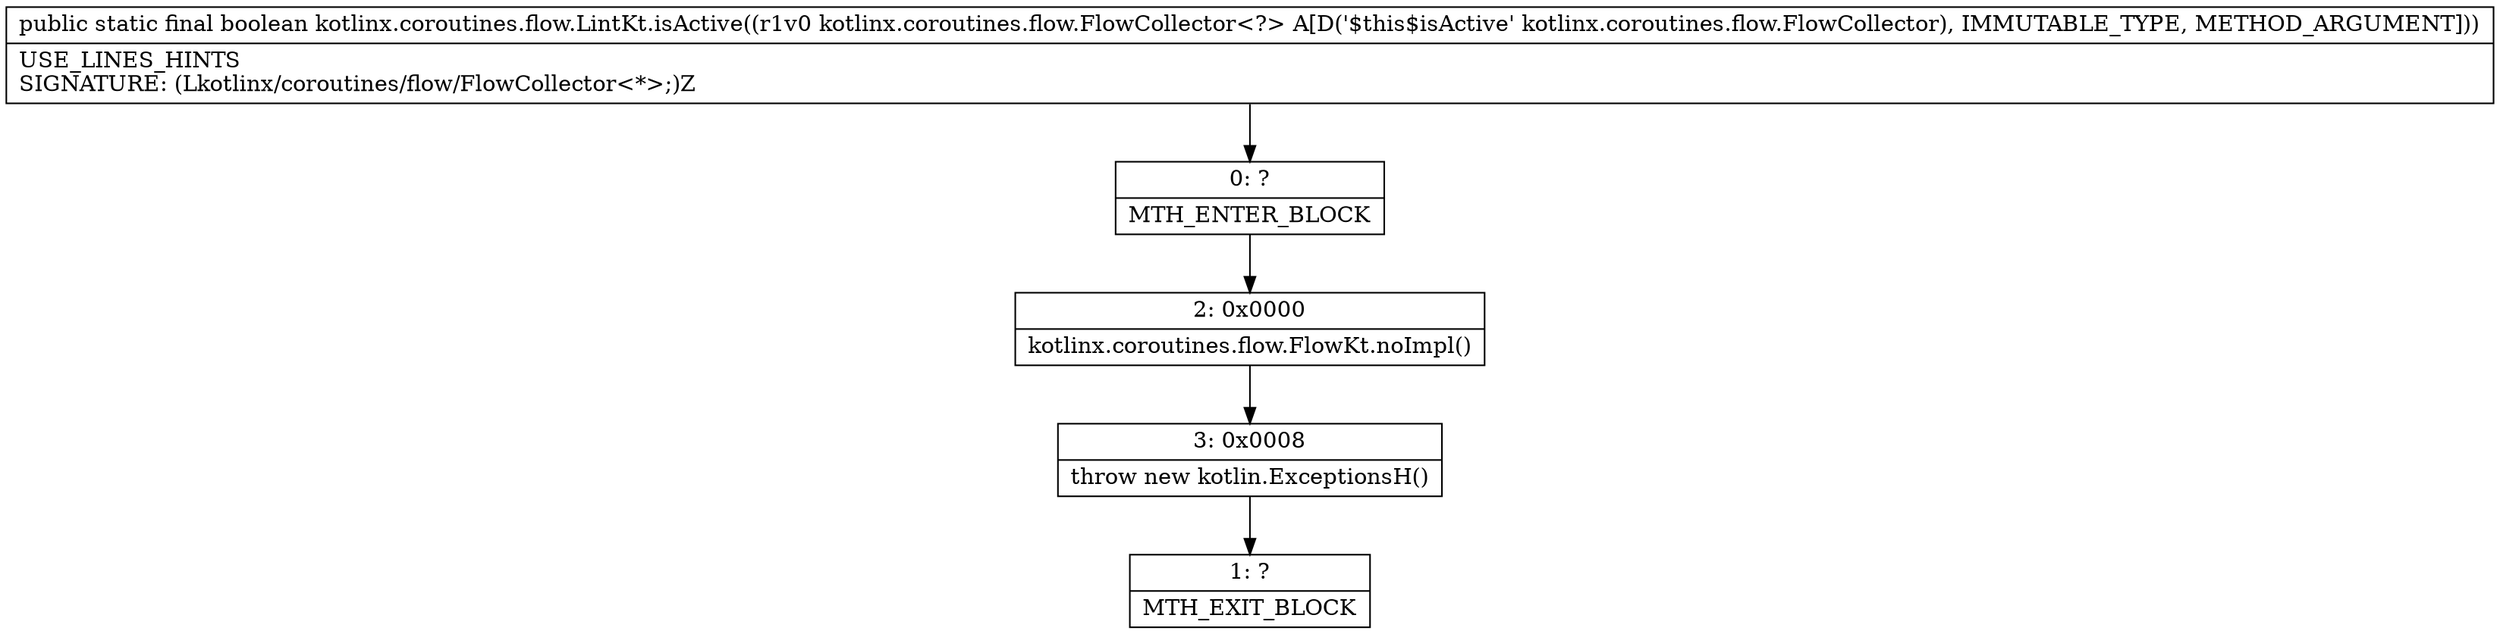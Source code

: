 digraph "CFG forkotlinx.coroutines.flow.LintKt.isActive(Lkotlinx\/coroutines\/flow\/FlowCollector;)Z" {
Node_0 [shape=record,label="{0\:\ ?|MTH_ENTER_BLOCK\l}"];
Node_2 [shape=record,label="{2\:\ 0x0000|kotlinx.coroutines.flow.FlowKt.noImpl()\l}"];
Node_3 [shape=record,label="{3\:\ 0x0008|throw new kotlin.ExceptionsH()\l}"];
Node_1 [shape=record,label="{1\:\ ?|MTH_EXIT_BLOCK\l}"];
MethodNode[shape=record,label="{public static final boolean kotlinx.coroutines.flow.LintKt.isActive((r1v0 kotlinx.coroutines.flow.FlowCollector\<?\> A[D('$this$isActive' kotlinx.coroutines.flow.FlowCollector), IMMUTABLE_TYPE, METHOD_ARGUMENT]))  | USE_LINES_HINTS\lSIGNATURE: (Lkotlinx\/coroutines\/flow\/FlowCollector\<*\>;)Z\l}"];
MethodNode -> Node_0;Node_0 -> Node_2;
Node_2 -> Node_3;
Node_3 -> Node_1;
}

